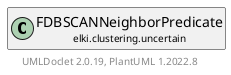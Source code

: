 @startuml
    remove .*\.(Instance|Par|Parameterizer|Factory)$
    set namespaceSeparator none
    hide empty fields
    hide empty methods

    class "<size:14>FDBSCANNeighborPredicate.Instance\n<size:10>elki.clustering.uncertain" as elki.clustering.uncertain.FDBSCANNeighborPredicate.Instance [[FDBSCANNeighborPredicate.Instance.html]] {
        -epsilon: double
        -epsilonsq: double
        -sampleSize: int
        -threshold: double
        -relation: Relation<? extends UncertainObject>
        -rand: Random
        +Instance(double, int, double, Relation<? extends UncertainObject>, RandomFactory)
        +getNeighbors(DBIDRef): DBIDs
        -checkSamples(UncertainObject, UncertainObject): boolean
        +getIDs(): DBIDs
        +iterDBIDs(DBIDs): DBIDIter
    }

    interface "<size:14>NeighborPredicate.Instance\n<size:10>elki.clustering.dbscan.predicates" as elki.clustering.dbscan.predicates.NeighborPredicate.Instance<DBIDs> [[../dbscan/predicates/NeighborPredicate.Instance.html]] {
        {abstract} +getNeighbors(DBIDRef): DBIDs
        {abstract} +getIDs(): DBIDs
        {abstract} +iterDBIDs(DBIDs): DBIDIter
    }
    class "<size:14>FDBSCANNeighborPredicate\n<size:10>elki.clustering.uncertain" as elki.clustering.uncertain.FDBSCANNeighborPredicate [[FDBSCANNeighborPredicate.html]]

    elki.clustering.dbscan.predicates.NeighborPredicate.Instance <|.. elki.clustering.uncertain.FDBSCANNeighborPredicate.Instance
    elki.clustering.uncertain.FDBSCANNeighborPredicate +-- elki.clustering.uncertain.FDBSCANNeighborPredicate.Instance

    center footer UMLDoclet 2.0.19, PlantUML 1.2022.8
@enduml
